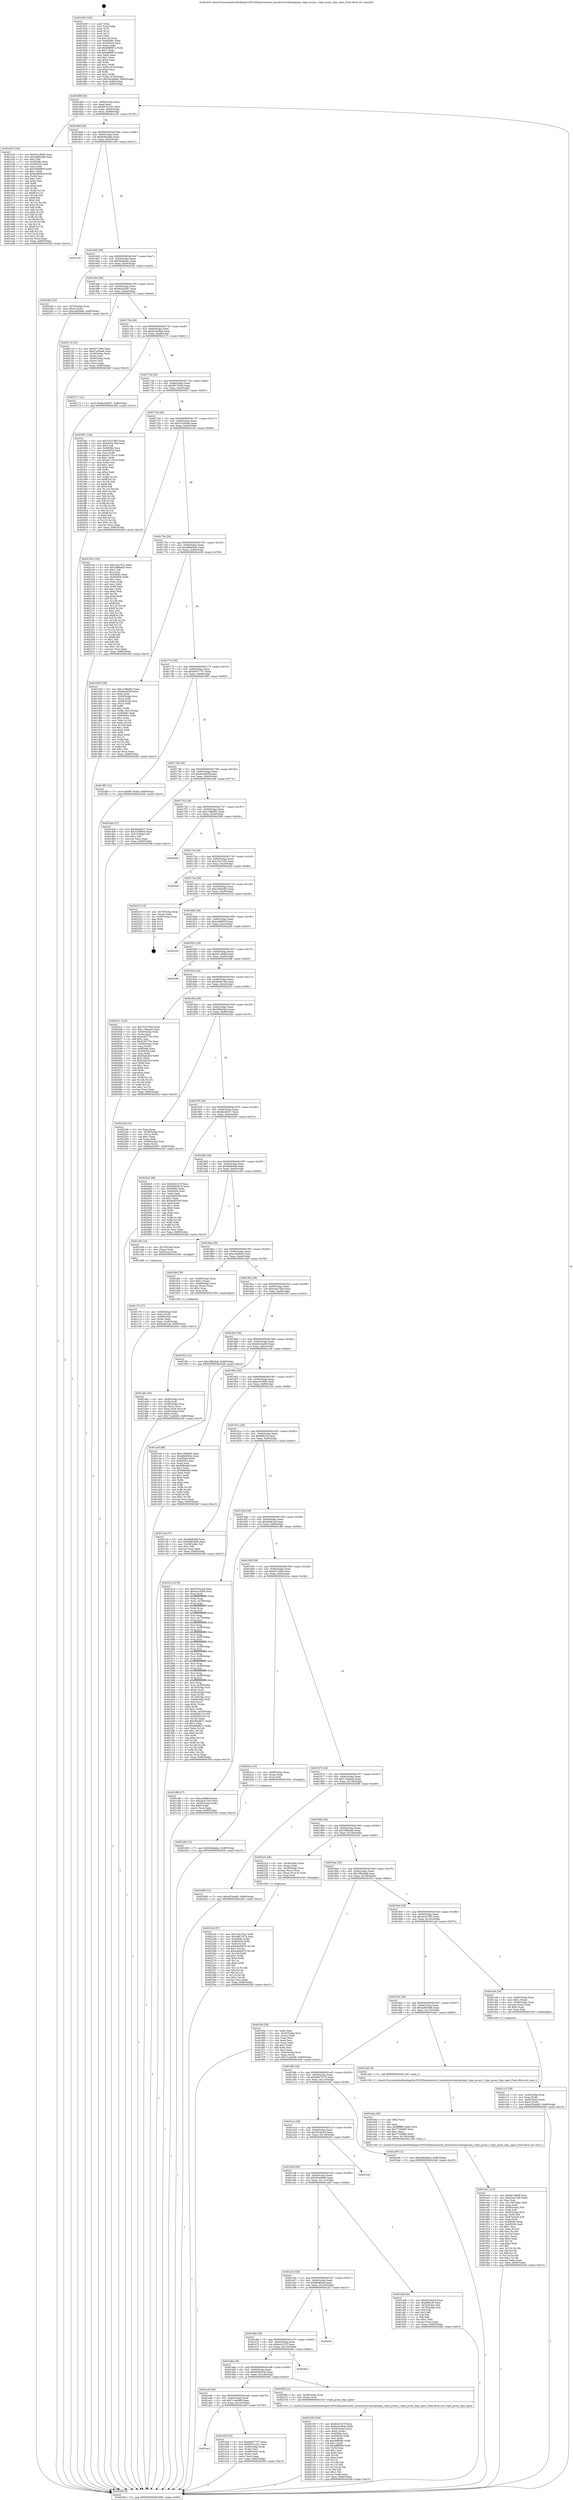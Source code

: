 digraph "0x401630" {
  label = "0x401630 (/mnt/c/Users/mathe/Desktop/tcc/POCII/binaries/extr_linuxdriverschartpmtpm_vtpm_proxy.c_vtpm_proxy_fops_open_Final-ollvm.out::main(0))"
  labelloc = "t"
  node[shape=record]

  Entry [label="",width=0.3,height=0.3,shape=circle,fillcolor=black,style=filled]
  "0x401699" [label="{
     0x401699 [29]\l
     | [instrs]\l
     &nbsp;&nbsp;0x401699 \<+3\>: mov -0x80(%rbp),%eax\l
     &nbsp;&nbsp;0x40169c \<+2\>: mov %eax,%ecx\l
     &nbsp;&nbsp;0x40169e \<+6\>: sub $0x8d7b1201,%ecx\l
     &nbsp;&nbsp;0x4016a4 \<+6\>: mov %eax,-0x94(%rbp)\l
     &nbsp;&nbsp;0x4016aa \<+6\>: mov %ecx,-0x98(%rbp)\l
     &nbsp;&nbsp;0x4016b0 \<+6\>: je 0000000000401e25 \<main+0x7f5\>\l
  }"]
  "0x401e25" [label="{
     0x401e25 [144]\l
     | [instrs]\l
     &nbsp;&nbsp;0x401e25 \<+5\>: mov $0xd41cfbd8,%eax\l
     &nbsp;&nbsp;0x401e2a \<+5\>: mov $0x3a863eb6,%ecx\l
     &nbsp;&nbsp;0x401e2f \<+2\>: mov $0x1,%dl\l
     &nbsp;&nbsp;0x401e31 \<+7\>: mov 0x40506c,%esi\l
     &nbsp;&nbsp;0x401e38 \<+7\>: mov 0x405054,%edi\l
     &nbsp;&nbsp;0x401e3f \<+3\>: mov %esi,%r8d\l
     &nbsp;&nbsp;0x401e42 \<+7\>: sub $0xf3469939,%r8d\l
     &nbsp;&nbsp;0x401e49 \<+4\>: sub $0x1,%r8d\l
     &nbsp;&nbsp;0x401e4d \<+7\>: add $0xf3469939,%r8d\l
     &nbsp;&nbsp;0x401e54 \<+4\>: imul %r8d,%esi\l
     &nbsp;&nbsp;0x401e58 \<+3\>: and $0x1,%esi\l
     &nbsp;&nbsp;0x401e5b \<+3\>: cmp $0x0,%esi\l
     &nbsp;&nbsp;0x401e5e \<+4\>: sete %r9b\l
     &nbsp;&nbsp;0x401e62 \<+3\>: cmp $0xa,%edi\l
     &nbsp;&nbsp;0x401e65 \<+4\>: setl %r10b\l
     &nbsp;&nbsp;0x401e69 \<+3\>: mov %r9b,%r11b\l
     &nbsp;&nbsp;0x401e6c \<+4\>: xor $0xff,%r11b\l
     &nbsp;&nbsp;0x401e70 \<+3\>: mov %r10b,%bl\l
     &nbsp;&nbsp;0x401e73 \<+3\>: xor $0xff,%bl\l
     &nbsp;&nbsp;0x401e76 \<+3\>: xor $0x0,%dl\l
     &nbsp;&nbsp;0x401e79 \<+3\>: mov %r11b,%r14b\l
     &nbsp;&nbsp;0x401e7c \<+4\>: and $0x0,%r14b\l
     &nbsp;&nbsp;0x401e80 \<+3\>: and %dl,%r9b\l
     &nbsp;&nbsp;0x401e83 \<+3\>: mov %bl,%r15b\l
     &nbsp;&nbsp;0x401e86 \<+4\>: and $0x0,%r15b\l
     &nbsp;&nbsp;0x401e8a \<+3\>: and %dl,%r10b\l
     &nbsp;&nbsp;0x401e8d \<+3\>: or %r9b,%r14b\l
     &nbsp;&nbsp;0x401e90 \<+3\>: or %r10b,%r15b\l
     &nbsp;&nbsp;0x401e93 \<+3\>: xor %r15b,%r14b\l
     &nbsp;&nbsp;0x401e96 \<+3\>: or %bl,%r11b\l
     &nbsp;&nbsp;0x401e99 \<+4\>: xor $0xff,%r11b\l
     &nbsp;&nbsp;0x401e9d \<+3\>: or $0x0,%dl\l
     &nbsp;&nbsp;0x401ea0 \<+3\>: and %dl,%r11b\l
     &nbsp;&nbsp;0x401ea3 \<+3\>: or %r11b,%r14b\l
     &nbsp;&nbsp;0x401ea6 \<+4\>: test $0x1,%r14b\l
     &nbsp;&nbsp;0x401eaa \<+3\>: cmovne %ecx,%eax\l
     &nbsp;&nbsp;0x401ead \<+3\>: mov %eax,-0x80(%rbp)\l
     &nbsp;&nbsp;0x401eb0 \<+5\>: jmp 000000000040244f \<main+0xe1f\>\l
  }"]
  "0x4016b6" [label="{
     0x4016b6 [28]\l
     | [instrs]\l
     &nbsp;&nbsp;0x4016b6 \<+5\>: jmp 00000000004016bb \<main+0x8b\>\l
     &nbsp;&nbsp;0x4016bb \<+6\>: mov -0x94(%rbp),%eax\l
     &nbsp;&nbsp;0x4016c1 \<+5\>: sub $0x8e9b3dbb,%eax\l
     &nbsp;&nbsp;0x4016c6 \<+6\>: mov %eax,-0x9c(%rbp)\l
     &nbsp;&nbsp;0x4016cc \<+6\>: je 0000000000401c45 \<main+0x615\>\l
  }"]
  Exit [label="",width=0.3,height=0.3,shape=circle,fillcolor=black,style=filled,peripheries=2]
  "0x401c45" [label="{
     0x401c45\l
  }", style=dashed]
  "0x4016d2" [label="{
     0x4016d2 [28]\l
     | [instrs]\l
     &nbsp;&nbsp;0x4016d2 \<+5\>: jmp 00000000004016d7 \<main+0xa7\>\l
     &nbsp;&nbsp;0x4016d7 \<+6\>: mov -0x94(%rbp),%eax\l
     &nbsp;&nbsp;0x4016dd \<+5\>: sub $0x94e8adac,%eax\l
     &nbsp;&nbsp;0x4016e2 \<+6\>: mov %eax,-0xa0(%rbp)\l
     &nbsp;&nbsp;0x4016e8 \<+6\>: je 0000000000402302 \<main+0xcd2\>\l
  }"]
  "0x4022d9" [label="{
     0x4022d9 [12]\l
     | [instrs]\l
     &nbsp;&nbsp;0x4022d9 \<+7\>: movl $0x94e8adac,-0x80(%rbp)\l
     &nbsp;&nbsp;0x4022e0 \<+5\>: jmp 000000000040244f \<main+0xe1f\>\l
  }"]
  "0x402302" [label="{
     0x402302 [22]\l
     | [instrs]\l
     &nbsp;&nbsp;0x402302 \<+4\>: mov -0x78(%rbp),%rax\l
     &nbsp;&nbsp;0x402306 \<+6\>: movl $0x0,(%rax)\l
     &nbsp;&nbsp;0x40230c \<+7\>: movl $0xc4dd3e85,-0x80(%rbp)\l
     &nbsp;&nbsp;0x402313 \<+5\>: jmp 000000000040244f \<main+0xe1f\>\l
  }"]
  "0x4016ee" [label="{
     0x4016ee [28]\l
     | [instrs]\l
     &nbsp;&nbsp;0x4016ee \<+5\>: jmp 00000000004016f3 \<main+0xc3\>\l
     &nbsp;&nbsp;0x4016f3 \<+6\>: mov -0x94(%rbp),%eax\l
     &nbsp;&nbsp;0x4016f9 \<+5\>: sub $0x9a2b2697,%eax\l
     &nbsp;&nbsp;0x4016fe \<+6\>: mov %eax,-0xa4(%rbp)\l
     &nbsp;&nbsp;0x401704 \<+6\>: je 000000000040217d \<main+0xb4d\>\l
  }"]
  "0x40223e" [label="{
     0x40223e [97]\l
     | [instrs]\l
     &nbsp;&nbsp;0x40223e \<+5\>: mov $0xc1dc7e22,%edx\l
     &nbsp;&nbsp;0x402243 \<+5\>: mov $0x4d973274,%esi\l
     &nbsp;&nbsp;0x402248 \<+8\>: mov 0x40506c,%r8d\l
     &nbsp;&nbsp;0x402250 \<+8\>: mov 0x405054,%r9d\l
     &nbsp;&nbsp;0x402258 \<+3\>: mov %r8d,%r10d\l
     &nbsp;&nbsp;0x40225b \<+7\>: add $0xb46d567b,%r10d\l
     &nbsp;&nbsp;0x402262 \<+4\>: sub $0x1,%r10d\l
     &nbsp;&nbsp;0x402266 \<+7\>: sub $0xb46d567b,%r10d\l
     &nbsp;&nbsp;0x40226d \<+4\>: imul %r10d,%r8d\l
     &nbsp;&nbsp;0x402271 \<+4\>: and $0x1,%r8d\l
     &nbsp;&nbsp;0x402275 \<+4\>: cmp $0x0,%r8d\l
     &nbsp;&nbsp;0x402279 \<+4\>: sete %r11b\l
     &nbsp;&nbsp;0x40227d \<+4\>: cmp $0xa,%r9d\l
     &nbsp;&nbsp;0x402281 \<+3\>: setl %bl\l
     &nbsp;&nbsp;0x402284 \<+3\>: mov %r11b,%r14b\l
     &nbsp;&nbsp;0x402287 \<+3\>: and %bl,%r14b\l
     &nbsp;&nbsp;0x40228a \<+3\>: xor %bl,%r11b\l
     &nbsp;&nbsp;0x40228d \<+3\>: or %r11b,%r14b\l
     &nbsp;&nbsp;0x402290 \<+4\>: test $0x1,%r14b\l
     &nbsp;&nbsp;0x402294 \<+3\>: cmovne %esi,%edx\l
     &nbsp;&nbsp;0x402297 \<+3\>: mov %edx,-0x80(%rbp)\l
     &nbsp;&nbsp;0x40229a \<+5\>: jmp 000000000040244f \<main+0xe1f\>\l
  }"]
  "0x40217d" [label="{
     0x40217d [33]\l
     | [instrs]\l
     &nbsp;&nbsp;0x40217d \<+5\>: mov $0x8371869,%eax\l
     &nbsp;&nbsp;0x402182 \<+5\>: mov $0xa7e55ea6,%ecx\l
     &nbsp;&nbsp;0x402187 \<+4\>: mov -0x38(%rbp),%rdx\l
     &nbsp;&nbsp;0x40218b \<+2\>: mov (%rdx),%esi\l
     &nbsp;&nbsp;0x40218d \<+4\>: mov -0x60(%rbp),%rdx\l
     &nbsp;&nbsp;0x402191 \<+2\>: cmp (%rdx),%esi\l
     &nbsp;&nbsp;0x402193 \<+3\>: cmovl %ecx,%eax\l
     &nbsp;&nbsp;0x402196 \<+3\>: mov %eax,-0x80(%rbp)\l
     &nbsp;&nbsp;0x402199 \<+5\>: jmp 000000000040244f \<main+0xe1f\>\l
  }"]
  "0x40170a" [label="{
     0x40170a [28]\l
     | [instrs]\l
     &nbsp;&nbsp;0x40170a \<+5\>: jmp 000000000040170f \<main+0xdf\>\l
     &nbsp;&nbsp;0x40170f \<+6\>: mov -0x94(%rbp),%eax\l
     &nbsp;&nbsp;0x401715 \<+5\>: sub $0x9c3e29ab,%eax\l
     &nbsp;&nbsp;0x40171a \<+6\>: mov %eax,-0xa8(%rbp)\l
     &nbsp;&nbsp;0x401720 \<+6\>: je 0000000000402171 \<main+0xb41\>\l
  }"]
  "0x402109" [label="{
     0x402109 [104]\l
     | [instrs]\l
     &nbsp;&nbsp;0x402109 \<+5\>: mov $0x6cd15c7f,%ecx\l
     &nbsp;&nbsp;0x40210e \<+5\>: mov $0x9c3e29ab,%edx\l
     &nbsp;&nbsp;0x402113 \<+4\>: mov -0x38(%rbp),%rax\l
     &nbsp;&nbsp;0x402117 \<+6\>: movl $0x0,(%rax)\l
     &nbsp;&nbsp;0x40211d \<+7\>: mov 0x40506c,%esi\l
     &nbsp;&nbsp;0x402124 \<+8\>: mov 0x405054,%r8d\l
     &nbsp;&nbsp;0x40212c \<+3\>: mov %esi,%r9d\l
     &nbsp;&nbsp;0x40212f \<+7\>: add $0xe8ff5f46,%r9d\l
     &nbsp;&nbsp;0x402136 \<+4\>: sub $0x1,%r9d\l
     &nbsp;&nbsp;0x40213a \<+7\>: sub $0xe8ff5f46,%r9d\l
     &nbsp;&nbsp;0x402141 \<+4\>: imul %r9d,%esi\l
     &nbsp;&nbsp;0x402145 \<+3\>: and $0x1,%esi\l
     &nbsp;&nbsp;0x402148 \<+3\>: cmp $0x0,%esi\l
     &nbsp;&nbsp;0x40214b \<+4\>: sete %r10b\l
     &nbsp;&nbsp;0x40214f \<+4\>: cmp $0xa,%r8d\l
     &nbsp;&nbsp;0x402153 \<+4\>: setl %r11b\l
     &nbsp;&nbsp;0x402157 \<+3\>: mov %r10b,%bl\l
     &nbsp;&nbsp;0x40215a \<+3\>: and %r11b,%bl\l
     &nbsp;&nbsp;0x40215d \<+3\>: xor %r11b,%r10b\l
     &nbsp;&nbsp;0x402160 \<+3\>: or %r10b,%bl\l
     &nbsp;&nbsp;0x402163 \<+3\>: test $0x1,%bl\l
     &nbsp;&nbsp;0x402166 \<+3\>: cmovne %edx,%ecx\l
     &nbsp;&nbsp;0x402169 \<+3\>: mov %ecx,-0x80(%rbp)\l
     &nbsp;&nbsp;0x40216c \<+5\>: jmp 000000000040244f \<main+0xe1f\>\l
  }"]
  "0x402171" [label="{
     0x402171 [12]\l
     | [instrs]\l
     &nbsp;&nbsp;0x402171 \<+7\>: movl $0x9a2b2697,-0x80(%rbp)\l
     &nbsp;&nbsp;0x402178 \<+5\>: jmp 000000000040244f \<main+0xe1f\>\l
  }"]
  "0x401726" [label="{
     0x401726 [28]\l
     | [instrs]\l
     &nbsp;&nbsp;0x401726 \<+5\>: jmp 000000000040172b \<main+0xfb\>\l
     &nbsp;&nbsp;0x40172b \<+6\>: mov -0x94(%rbp),%eax\l
     &nbsp;&nbsp;0x401731 \<+5\>: sub $0x9f170cbb,%eax\l
     &nbsp;&nbsp;0x401736 \<+6\>: mov %eax,-0xac(%rbp)\l
     &nbsp;&nbsp;0x40173c \<+6\>: je 0000000000401f91 \<main+0x961\>\l
  }"]
  "0x401ee2" [label="{
     0x401ee2 [112]\l
     | [instrs]\l
     &nbsp;&nbsp;0x401ee2 \<+5\>: mov $0xd41cfbd8,%ecx\l
     &nbsp;&nbsp;0x401ee7 \<+5\>: mov $0xe5ae72b8,%edx\l
     &nbsp;&nbsp;0x401eec \<+2\>: xor %esi,%esi\l
     &nbsp;&nbsp;0x401eee \<+6\>: mov -0x134(%rbp),%edi\l
     &nbsp;&nbsp;0x401ef4 \<+3\>: imul %eax,%edi\l
     &nbsp;&nbsp;0x401ef7 \<+4\>: mov -0x58(%rbp),%r8\l
     &nbsp;&nbsp;0x401efb \<+3\>: mov (%r8),%r8\l
     &nbsp;&nbsp;0x401efe \<+4\>: mov -0x50(%rbp),%r9\l
     &nbsp;&nbsp;0x401f02 \<+3\>: movslq (%r9),%r9\l
     &nbsp;&nbsp;0x401f05 \<+4\>: mov (%r8,%r9,8),%r8\l
     &nbsp;&nbsp;0x401f09 \<+3\>: mov %edi,(%r8)\l
     &nbsp;&nbsp;0x401f0c \<+7\>: mov 0x40506c,%eax\l
     &nbsp;&nbsp;0x401f13 \<+7\>: mov 0x405054,%edi\l
     &nbsp;&nbsp;0x401f1a \<+3\>: sub $0x1,%esi\l
     &nbsp;&nbsp;0x401f1d \<+3\>: mov %eax,%r10d\l
     &nbsp;&nbsp;0x401f20 \<+3\>: add %esi,%r10d\l
     &nbsp;&nbsp;0x401f23 \<+4\>: imul %r10d,%eax\l
     &nbsp;&nbsp;0x401f27 \<+3\>: and $0x1,%eax\l
     &nbsp;&nbsp;0x401f2a \<+3\>: cmp $0x0,%eax\l
     &nbsp;&nbsp;0x401f2d \<+4\>: sete %r11b\l
     &nbsp;&nbsp;0x401f31 \<+3\>: cmp $0xa,%edi\l
     &nbsp;&nbsp;0x401f34 \<+3\>: setl %bl\l
     &nbsp;&nbsp;0x401f37 \<+3\>: mov %r11b,%r14b\l
     &nbsp;&nbsp;0x401f3a \<+3\>: and %bl,%r14b\l
     &nbsp;&nbsp;0x401f3d \<+3\>: xor %bl,%r11b\l
     &nbsp;&nbsp;0x401f40 \<+3\>: or %r11b,%r14b\l
     &nbsp;&nbsp;0x401f43 \<+4\>: test $0x1,%r14b\l
     &nbsp;&nbsp;0x401f47 \<+3\>: cmovne %edx,%ecx\l
     &nbsp;&nbsp;0x401f4a \<+3\>: mov %ecx,-0x80(%rbp)\l
     &nbsp;&nbsp;0x401f4d \<+5\>: jmp 000000000040244f \<main+0xe1f\>\l
  }"]
  "0x401f91" [label="{
     0x401f91 [144]\l
     | [instrs]\l
     &nbsp;&nbsp;0x401f91 \<+5\>: mov $0x751e79b3,%eax\l
     &nbsp;&nbsp;0x401f96 \<+5\>: mov $0xd834c7bd,%ecx\l
     &nbsp;&nbsp;0x401f9b \<+2\>: mov $0x1,%dl\l
     &nbsp;&nbsp;0x401f9d \<+7\>: mov 0x40506c,%esi\l
     &nbsp;&nbsp;0x401fa4 \<+7\>: mov 0x405054,%edi\l
     &nbsp;&nbsp;0x401fab \<+3\>: mov %esi,%r8d\l
     &nbsp;&nbsp;0x401fae \<+7\>: add $0x44713e19,%r8d\l
     &nbsp;&nbsp;0x401fb5 \<+4\>: sub $0x1,%r8d\l
     &nbsp;&nbsp;0x401fb9 \<+7\>: sub $0x44713e19,%r8d\l
     &nbsp;&nbsp;0x401fc0 \<+4\>: imul %r8d,%esi\l
     &nbsp;&nbsp;0x401fc4 \<+3\>: and $0x1,%esi\l
     &nbsp;&nbsp;0x401fc7 \<+3\>: cmp $0x0,%esi\l
     &nbsp;&nbsp;0x401fca \<+4\>: sete %r9b\l
     &nbsp;&nbsp;0x401fce \<+3\>: cmp $0xa,%edi\l
     &nbsp;&nbsp;0x401fd1 \<+4\>: setl %r10b\l
     &nbsp;&nbsp;0x401fd5 \<+3\>: mov %r9b,%r11b\l
     &nbsp;&nbsp;0x401fd8 \<+4\>: xor $0xff,%r11b\l
     &nbsp;&nbsp;0x401fdc \<+3\>: mov %r10b,%bl\l
     &nbsp;&nbsp;0x401fdf \<+3\>: xor $0xff,%bl\l
     &nbsp;&nbsp;0x401fe2 \<+3\>: xor $0x0,%dl\l
     &nbsp;&nbsp;0x401fe5 \<+3\>: mov %r11b,%r14b\l
     &nbsp;&nbsp;0x401fe8 \<+4\>: and $0x0,%r14b\l
     &nbsp;&nbsp;0x401fec \<+3\>: and %dl,%r9b\l
     &nbsp;&nbsp;0x401fef \<+3\>: mov %bl,%r15b\l
     &nbsp;&nbsp;0x401ff2 \<+4\>: and $0x0,%r15b\l
     &nbsp;&nbsp;0x401ff6 \<+3\>: and %dl,%r10b\l
     &nbsp;&nbsp;0x401ff9 \<+3\>: or %r9b,%r14b\l
     &nbsp;&nbsp;0x401ffc \<+3\>: or %r10b,%r15b\l
     &nbsp;&nbsp;0x401fff \<+3\>: xor %r15b,%r14b\l
     &nbsp;&nbsp;0x402002 \<+3\>: or %bl,%r11b\l
     &nbsp;&nbsp;0x402005 \<+4\>: xor $0xff,%r11b\l
     &nbsp;&nbsp;0x402009 \<+3\>: or $0x0,%dl\l
     &nbsp;&nbsp;0x40200c \<+3\>: and %dl,%r11b\l
     &nbsp;&nbsp;0x40200f \<+3\>: or %r11b,%r14b\l
     &nbsp;&nbsp;0x402012 \<+4\>: test $0x1,%r14b\l
     &nbsp;&nbsp;0x402016 \<+3\>: cmovne %ecx,%eax\l
     &nbsp;&nbsp;0x402019 \<+3\>: mov %eax,-0x80(%rbp)\l
     &nbsp;&nbsp;0x40201c \<+5\>: jmp 000000000040244f \<main+0xe1f\>\l
  }"]
  "0x401742" [label="{
     0x401742 [28]\l
     | [instrs]\l
     &nbsp;&nbsp;0x401742 \<+5\>: jmp 0000000000401747 \<main+0x117\>\l
     &nbsp;&nbsp;0x401747 \<+6\>: mov -0x94(%rbp),%eax\l
     &nbsp;&nbsp;0x40174d \<+5\>: sub $0xa7e55ea6,%eax\l
     &nbsp;&nbsp;0x401752 \<+6\>: mov %eax,-0xb0(%rbp)\l
     &nbsp;&nbsp;0x401758 \<+6\>: je 000000000040219e \<main+0xb6e\>\l
  }"]
  "0x401eba" [label="{
     0x401eba [40]\l
     | [instrs]\l
     &nbsp;&nbsp;0x401eba \<+5\>: mov $0x2,%ecx\l
     &nbsp;&nbsp;0x401ebf \<+1\>: cltd\l
     &nbsp;&nbsp;0x401ec0 \<+2\>: idiv %ecx\l
     &nbsp;&nbsp;0x401ec2 \<+6\>: imul $0xfffffffe,%edx,%ecx\l
     &nbsp;&nbsp;0x401ec8 \<+6\>: sub $0x7724bf83,%ecx\l
     &nbsp;&nbsp;0x401ece \<+3\>: add $0x1,%ecx\l
     &nbsp;&nbsp;0x401ed1 \<+6\>: add $0x7724bf83,%ecx\l
     &nbsp;&nbsp;0x401ed7 \<+6\>: mov %ecx,-0x134(%rbp)\l
     &nbsp;&nbsp;0x401edd \<+5\>: call 0000000000401160 \<next_i\>\l
     | [calls]\l
     &nbsp;&nbsp;0x401160 \{1\} (/mnt/c/Users/mathe/Desktop/tcc/POCII/binaries/extr_linuxdriverschartpmtpm_vtpm_proxy.c_vtpm_proxy_fops_open_Final-ollvm.out::next_i)\l
  }"]
  "0x40219e" [label="{
     0x40219e [134]\l
     | [instrs]\l
     &nbsp;&nbsp;0x40219e \<+5\>: mov $0xc1dc7e22,%eax\l
     &nbsp;&nbsp;0x4021a3 \<+5\>: mov $0x18f9ead2,%ecx\l
     &nbsp;&nbsp;0x4021a8 \<+2\>: mov $0x1,%dl\l
     &nbsp;&nbsp;0x4021aa \<+2\>: xor %esi,%esi\l
     &nbsp;&nbsp;0x4021ac \<+7\>: mov 0x40506c,%edi\l
     &nbsp;&nbsp;0x4021b3 \<+8\>: mov 0x405054,%r8d\l
     &nbsp;&nbsp;0x4021bb \<+3\>: sub $0x1,%esi\l
     &nbsp;&nbsp;0x4021be \<+3\>: mov %edi,%r9d\l
     &nbsp;&nbsp;0x4021c1 \<+3\>: add %esi,%r9d\l
     &nbsp;&nbsp;0x4021c4 \<+4\>: imul %r9d,%edi\l
     &nbsp;&nbsp;0x4021c8 \<+3\>: and $0x1,%edi\l
     &nbsp;&nbsp;0x4021cb \<+3\>: cmp $0x0,%edi\l
     &nbsp;&nbsp;0x4021ce \<+4\>: sete %r10b\l
     &nbsp;&nbsp;0x4021d2 \<+4\>: cmp $0xa,%r8d\l
     &nbsp;&nbsp;0x4021d6 \<+4\>: setl %r11b\l
     &nbsp;&nbsp;0x4021da \<+3\>: mov %r10b,%bl\l
     &nbsp;&nbsp;0x4021dd \<+3\>: xor $0xff,%bl\l
     &nbsp;&nbsp;0x4021e0 \<+3\>: mov %r11b,%r14b\l
     &nbsp;&nbsp;0x4021e3 \<+4\>: xor $0xff,%r14b\l
     &nbsp;&nbsp;0x4021e7 \<+3\>: xor $0x1,%dl\l
     &nbsp;&nbsp;0x4021ea \<+3\>: mov %bl,%r15b\l
     &nbsp;&nbsp;0x4021ed \<+4\>: and $0xff,%r15b\l
     &nbsp;&nbsp;0x4021f1 \<+3\>: and %dl,%r10b\l
     &nbsp;&nbsp;0x4021f4 \<+3\>: mov %r14b,%r12b\l
     &nbsp;&nbsp;0x4021f7 \<+4\>: and $0xff,%r12b\l
     &nbsp;&nbsp;0x4021fb \<+3\>: and %dl,%r11b\l
     &nbsp;&nbsp;0x4021fe \<+3\>: or %r10b,%r15b\l
     &nbsp;&nbsp;0x402201 \<+3\>: or %r11b,%r12b\l
     &nbsp;&nbsp;0x402204 \<+3\>: xor %r12b,%r15b\l
     &nbsp;&nbsp;0x402207 \<+3\>: or %r14b,%bl\l
     &nbsp;&nbsp;0x40220a \<+3\>: xor $0xff,%bl\l
     &nbsp;&nbsp;0x40220d \<+3\>: or $0x1,%dl\l
     &nbsp;&nbsp;0x402210 \<+2\>: and %dl,%bl\l
     &nbsp;&nbsp;0x402212 \<+3\>: or %bl,%r15b\l
     &nbsp;&nbsp;0x402215 \<+4\>: test $0x1,%r15b\l
     &nbsp;&nbsp;0x402219 \<+3\>: cmovne %ecx,%eax\l
     &nbsp;&nbsp;0x40221c \<+3\>: mov %eax,-0x80(%rbp)\l
     &nbsp;&nbsp;0x40221f \<+5\>: jmp 000000000040244f \<main+0xe1f\>\l
  }"]
  "0x40175e" [label="{
     0x40175e [28]\l
     | [instrs]\l
     &nbsp;&nbsp;0x40175e \<+5\>: jmp 0000000000401763 \<main+0x133\>\l
     &nbsp;&nbsp;0x401763 \<+6\>: mov -0x94(%rbp),%eax\l
     &nbsp;&nbsp;0x401769 \<+5\>: sub $0xa86d3b2e,%eax\l
     &nbsp;&nbsp;0x40176e \<+6\>: mov %eax,-0xb4(%rbp)\l
     &nbsp;&nbsp;0x401774 \<+6\>: je 0000000000401d38 \<main+0x708\>\l
  }"]
  "0x401ac2" [label="{
     0x401ac2\l
  }", style=dashed]
  "0x401d38" [label="{
     0x401d38 [108]\l
     | [instrs]\l
     &nbsp;&nbsp;0x401d38 \<+5\>: mov $0xc108ed02,%eax\l
     &nbsp;&nbsp;0x401d3d \<+5\>: mov $0xbe44f28f,%ecx\l
     &nbsp;&nbsp;0x401d42 \<+2\>: xor %edx,%edx\l
     &nbsp;&nbsp;0x401d44 \<+4\>: mov -0x50(%rbp),%rsi\l
     &nbsp;&nbsp;0x401d48 \<+2\>: mov (%rsi),%edi\l
     &nbsp;&nbsp;0x401d4a \<+4\>: mov -0x60(%rbp),%rsi\l
     &nbsp;&nbsp;0x401d4e \<+2\>: cmp (%rsi),%edi\l
     &nbsp;&nbsp;0x401d50 \<+4\>: setl %r8b\l
     &nbsp;&nbsp;0x401d54 \<+4\>: and $0x1,%r8b\l
     &nbsp;&nbsp;0x401d58 \<+4\>: mov %r8b,-0x21(%rbp)\l
     &nbsp;&nbsp;0x401d5c \<+7\>: mov 0x40506c,%edi\l
     &nbsp;&nbsp;0x401d63 \<+8\>: mov 0x405054,%r9d\l
     &nbsp;&nbsp;0x401d6b \<+3\>: sub $0x1,%edx\l
     &nbsp;&nbsp;0x401d6e \<+3\>: mov %edi,%r10d\l
     &nbsp;&nbsp;0x401d71 \<+3\>: add %edx,%r10d\l
     &nbsp;&nbsp;0x401d74 \<+4\>: imul %r10d,%edi\l
     &nbsp;&nbsp;0x401d78 \<+3\>: and $0x1,%edi\l
     &nbsp;&nbsp;0x401d7b \<+3\>: cmp $0x0,%edi\l
     &nbsp;&nbsp;0x401d7e \<+4\>: sete %r8b\l
     &nbsp;&nbsp;0x401d82 \<+4\>: cmp $0xa,%r9d\l
     &nbsp;&nbsp;0x401d86 \<+4\>: setl %r11b\l
     &nbsp;&nbsp;0x401d8a \<+3\>: mov %r8b,%bl\l
     &nbsp;&nbsp;0x401d8d \<+3\>: and %r11b,%bl\l
     &nbsp;&nbsp;0x401d90 \<+3\>: xor %r11b,%r8b\l
     &nbsp;&nbsp;0x401d93 \<+3\>: or %r8b,%bl\l
     &nbsp;&nbsp;0x401d96 \<+3\>: test $0x1,%bl\l
     &nbsp;&nbsp;0x401d99 \<+3\>: cmovne %ecx,%eax\l
     &nbsp;&nbsp;0x401d9c \<+3\>: mov %eax,-0x80(%rbp)\l
     &nbsp;&nbsp;0x401d9f \<+5\>: jmp 000000000040244f \<main+0xe1f\>\l
  }"]
  "0x40177a" [label="{
     0x40177a [28]\l
     | [instrs]\l
     &nbsp;&nbsp;0x40177a \<+5\>: jmp 000000000040177f \<main+0x14f\>\l
     &nbsp;&nbsp;0x40177f \<+6\>: mov -0x94(%rbp),%eax\l
     &nbsp;&nbsp;0x401785 \<+5\>: sub $0xbb977757,%eax\l
     &nbsp;&nbsp;0x40178a \<+6\>: mov %eax,-0xb8(%rbp)\l
     &nbsp;&nbsp;0x401790 \<+6\>: je 0000000000401f85 \<main+0x955\>\l
  }"]
  "0x401e04" [label="{
     0x401e04 [33]\l
     | [instrs]\l
     &nbsp;&nbsp;0x401e04 \<+5\>: mov $0xbb977757,%eax\l
     &nbsp;&nbsp;0x401e09 \<+5\>: mov $0x8d7b1201,%ecx\l
     &nbsp;&nbsp;0x401e0e \<+4\>: mov -0x40(%rbp),%rdx\l
     &nbsp;&nbsp;0x401e12 \<+2\>: mov (%rdx),%esi\l
     &nbsp;&nbsp;0x401e14 \<+4\>: mov -0x48(%rbp),%rdx\l
     &nbsp;&nbsp;0x401e18 \<+2\>: cmp (%rdx),%esi\l
     &nbsp;&nbsp;0x401e1a \<+3\>: cmovl %ecx,%eax\l
     &nbsp;&nbsp;0x401e1d \<+3\>: mov %eax,-0x80(%rbp)\l
     &nbsp;&nbsp;0x401e20 \<+5\>: jmp 000000000040244f \<main+0xe1f\>\l
  }"]
  "0x401f85" [label="{
     0x401f85 [12]\l
     | [instrs]\l
     &nbsp;&nbsp;0x401f85 \<+7\>: movl $0x9f170cbb,-0x80(%rbp)\l
     &nbsp;&nbsp;0x401f8c \<+5\>: jmp 000000000040244f \<main+0xe1f\>\l
  }"]
  "0x401796" [label="{
     0x401796 [28]\l
     | [instrs]\l
     &nbsp;&nbsp;0x401796 \<+5\>: jmp 000000000040179b \<main+0x16b\>\l
     &nbsp;&nbsp;0x40179b \<+6\>: mov -0x94(%rbp),%eax\l
     &nbsp;&nbsp;0x4017a1 \<+5\>: sub $0xbe44f28f,%eax\l
     &nbsp;&nbsp;0x4017a6 \<+6\>: mov %eax,-0xbc(%rbp)\l
     &nbsp;&nbsp;0x4017ac \<+6\>: je 0000000000401da4 \<main+0x774\>\l
  }"]
  "0x401aa6" [label="{
     0x401aa6 [28]\l
     | [instrs]\l
     &nbsp;&nbsp;0x401aa6 \<+5\>: jmp 0000000000401aab \<main+0x47b\>\l
     &nbsp;&nbsp;0x401aab \<+6\>: mov -0x94(%rbp),%eax\l
     &nbsp;&nbsp;0x401ab1 \<+5\>: sub $0x71ce64d9,%eax\l
     &nbsp;&nbsp;0x401ab6 \<+6\>: mov %eax,-0x12c(%rbp)\l
     &nbsp;&nbsp;0x401abc \<+6\>: je 0000000000401e04 \<main+0x7d4\>\l
  }"]
  "0x401da4" [label="{
     0x401da4 [27]\l
     | [instrs]\l
     &nbsp;&nbsp;0x401da4 \<+5\>: mov $0xdbe4f227,%eax\l
     &nbsp;&nbsp;0x401da9 \<+5\>: mov $0xe184f0c0,%ecx\l
     &nbsp;&nbsp;0x401dae \<+3\>: mov -0x21(%rbp),%dl\l
     &nbsp;&nbsp;0x401db1 \<+3\>: test $0x1,%dl\l
     &nbsp;&nbsp;0x401db4 \<+3\>: cmovne %ecx,%eax\l
     &nbsp;&nbsp;0x401db7 \<+3\>: mov %eax,-0x80(%rbp)\l
     &nbsp;&nbsp;0x401dba \<+5\>: jmp 000000000040244f \<main+0xe1f\>\l
  }"]
  "0x4017b2" [label="{
     0x4017b2 [28]\l
     | [instrs]\l
     &nbsp;&nbsp;0x4017b2 \<+5\>: jmp 00000000004017b7 \<main+0x187\>\l
     &nbsp;&nbsp;0x4017b7 \<+6\>: mov -0x94(%rbp),%eax\l
     &nbsp;&nbsp;0x4017bd \<+5\>: sub $0xc108ed02,%eax\l
     &nbsp;&nbsp;0x4017c2 \<+6\>: mov %eax,-0xc0(%rbp)\l
     &nbsp;&nbsp;0x4017c8 \<+6\>: je 000000000040236d \<main+0xd3d\>\l
  }"]
  "0x4020fd" [label="{
     0x4020fd [12]\l
     | [instrs]\l
     &nbsp;&nbsp;0x4020fd \<+4\>: mov -0x58(%rbp),%rax\l
     &nbsp;&nbsp;0x402101 \<+3\>: mov (%rax),%rdi\l
     &nbsp;&nbsp;0x402104 \<+5\>: call 00000000004015c0 \<vtpm_proxy_fops_open\>\l
     | [calls]\l
     &nbsp;&nbsp;0x4015c0 \{1\} (/mnt/c/Users/mathe/Desktop/tcc/POCII/binaries/extr_linuxdriverschartpmtpm_vtpm_proxy.c_vtpm_proxy_fops_open_Final-ollvm.out::vtpm_proxy_fops_open)\l
  }"]
  "0x40236d" [label="{
     0x40236d\l
  }", style=dashed]
  "0x4017ce" [label="{
     0x4017ce [28]\l
     | [instrs]\l
     &nbsp;&nbsp;0x4017ce \<+5\>: jmp 00000000004017d3 \<main+0x1a3\>\l
     &nbsp;&nbsp;0x4017d3 \<+6\>: mov -0x94(%rbp),%eax\l
     &nbsp;&nbsp;0x4017d9 \<+5\>: sub $0xc1dc7e22,%eax\l
     &nbsp;&nbsp;0x4017de \<+6\>: mov %eax,-0xc4(%rbp)\l
     &nbsp;&nbsp;0x4017e4 \<+6\>: je 000000000040242e \<main+0xdfe\>\l
  }"]
  "0x401a8a" [label="{
     0x401a8a [28]\l
     | [instrs]\l
     &nbsp;&nbsp;0x401a8a \<+5\>: jmp 0000000000401a8f \<main+0x45f\>\l
     &nbsp;&nbsp;0x401a8f \<+6\>: mov -0x94(%rbp),%eax\l
     &nbsp;&nbsp;0x401a95 \<+5\>: sub $0x6d582b7b,%eax\l
     &nbsp;&nbsp;0x401a9a \<+6\>: mov %eax,-0x128(%rbp)\l
     &nbsp;&nbsp;0x401aa0 \<+6\>: je 00000000004020fd \<main+0xacd\>\l
  }"]
  "0x40242e" [label="{
     0x40242e\l
  }", style=dashed]
  "0x4017ea" [label="{
     0x4017ea [28]\l
     | [instrs]\l
     &nbsp;&nbsp;0x4017ea \<+5\>: jmp 00000000004017ef \<main+0x1bf\>\l
     &nbsp;&nbsp;0x4017ef \<+6\>: mov -0x94(%rbp),%eax\l
     &nbsp;&nbsp;0x4017f5 \<+5\>: sub $0xc4dd3e85,%eax\l
     &nbsp;&nbsp;0x4017fa \<+6\>: mov %eax,-0xc8(%rbp)\l
     &nbsp;&nbsp;0x401800 \<+6\>: je 0000000000402318 \<main+0xce8\>\l
  }"]
  "0x40240c" [label="{
     0x40240c\l
  }", style=dashed]
  "0x402318" [label="{
     0x402318 [19]\l
     | [instrs]\l
     &nbsp;&nbsp;0x402318 \<+4\>: mov -0x78(%rbp),%rax\l
     &nbsp;&nbsp;0x40231c \<+2\>: mov (%rax),%eax\l
     &nbsp;&nbsp;0x40231e \<+4\>: lea -0x20(%rbp),%rsp\l
     &nbsp;&nbsp;0x402322 \<+1\>: pop %rbx\l
     &nbsp;&nbsp;0x402323 \<+2\>: pop %r12\l
     &nbsp;&nbsp;0x402325 \<+2\>: pop %r14\l
     &nbsp;&nbsp;0x402327 \<+2\>: pop %r15\l
     &nbsp;&nbsp;0x402329 \<+1\>: pop %rbp\l
     &nbsp;&nbsp;0x40232a \<+1\>: ret\l
  }"]
  "0x401806" [label="{
     0x401806 [28]\l
     | [instrs]\l
     &nbsp;&nbsp;0x401806 \<+5\>: jmp 000000000040180b \<main+0x1db\>\l
     &nbsp;&nbsp;0x40180b \<+6\>: mov -0x94(%rbp),%eax\l
     &nbsp;&nbsp;0x401811 \<+5\>: sub $0xca498fc6,%eax\l
     &nbsp;&nbsp;0x401816 \<+6\>: mov %eax,-0xcc(%rbp)\l
     &nbsp;&nbsp;0x40181c \<+6\>: je 00000000004022e5 \<main+0xcb5\>\l
  }"]
  "0x401a6e" [label="{
     0x401a6e [28]\l
     | [instrs]\l
     &nbsp;&nbsp;0x401a6e \<+5\>: jmp 0000000000401a73 \<main+0x443\>\l
     &nbsp;&nbsp;0x401a73 \<+6\>: mov -0x94(%rbp),%eax\l
     &nbsp;&nbsp;0x401a79 \<+5\>: sub $0x6cd15c7f,%eax\l
     &nbsp;&nbsp;0x401a7e \<+6\>: mov %eax,-0x124(%rbp)\l
     &nbsp;&nbsp;0x401a84 \<+6\>: je 000000000040240c \<main+0xddc\>\l
  }"]
  "0x4022e5" [label="{
     0x4022e5\l
  }", style=dashed]
  "0x401822" [label="{
     0x401822 [28]\l
     | [instrs]\l
     &nbsp;&nbsp;0x401822 \<+5\>: jmp 0000000000401827 \<main+0x1f7\>\l
     &nbsp;&nbsp;0x401827 \<+6\>: mov -0x94(%rbp),%eax\l
     &nbsp;&nbsp;0x40182d \<+5\>: sub $0xd41cfbd8,%eax\l
     &nbsp;&nbsp;0x401832 \<+6\>: mov %eax,-0xd0(%rbp)\l
     &nbsp;&nbsp;0x401838 \<+6\>: je 000000000040238f \<main+0xd5f\>\l
  }"]
  "0x4022f1" [label="{
     0x4022f1\l
  }", style=dashed]
  "0x40238f" [label="{
     0x40238f\l
  }", style=dashed]
  "0x40183e" [label="{
     0x40183e [28]\l
     | [instrs]\l
     &nbsp;&nbsp;0x40183e \<+5\>: jmp 0000000000401843 \<main+0x213\>\l
     &nbsp;&nbsp;0x401843 \<+6\>: mov -0x94(%rbp),%eax\l
     &nbsp;&nbsp;0x401849 \<+5\>: sub $0xd834c7bd,%eax\l
     &nbsp;&nbsp;0x40184e \<+6\>: mov %eax,-0xd4(%rbp)\l
     &nbsp;&nbsp;0x401854 \<+6\>: je 0000000000402021 \<main+0x9f1\>\l
  }"]
  "0x401ddc" [label="{
     0x401ddc [40]\l
     | [instrs]\l
     &nbsp;&nbsp;0x401ddc \<+4\>: mov -0x58(%rbp),%rdi\l
     &nbsp;&nbsp;0x401de0 \<+3\>: mov (%rdi),%rdi\l
     &nbsp;&nbsp;0x401de3 \<+4\>: mov -0x50(%rbp),%rcx\l
     &nbsp;&nbsp;0x401de7 \<+3\>: movslq (%rcx),%rcx\l
     &nbsp;&nbsp;0x401dea \<+4\>: mov %rax,(%rdi,%rcx,8)\l
     &nbsp;&nbsp;0x401dee \<+4\>: mov -0x40(%rbp),%rax\l
     &nbsp;&nbsp;0x401df2 \<+6\>: movl $0x0,(%rax)\l
     &nbsp;&nbsp;0x401df8 \<+7\>: movl $0x71ce64d9,-0x80(%rbp)\l
     &nbsp;&nbsp;0x401dff \<+5\>: jmp 000000000040244f \<main+0xe1f\>\l
  }"]
  "0x402021" [label="{
     0x402021 [120]\l
     | [instrs]\l
     &nbsp;&nbsp;0x402021 \<+5\>: mov $0x751e79b3,%eax\l
     &nbsp;&nbsp;0x402026 \<+5\>: mov $0x17d4aea5,%ecx\l
     &nbsp;&nbsp;0x40202b \<+4\>: mov -0x50(%rbp),%rdx\l
     &nbsp;&nbsp;0x40202f \<+2\>: mov (%rdx),%esi\l
     &nbsp;&nbsp;0x402031 \<+6\>: add $0x4165770c,%esi\l
     &nbsp;&nbsp;0x402037 \<+3\>: add $0x1,%esi\l
     &nbsp;&nbsp;0x40203a \<+6\>: sub $0x4165770c,%esi\l
     &nbsp;&nbsp;0x402040 \<+4\>: mov -0x50(%rbp),%rdx\l
     &nbsp;&nbsp;0x402044 \<+2\>: mov %esi,(%rdx)\l
     &nbsp;&nbsp;0x402046 \<+7\>: mov 0x40506c,%esi\l
     &nbsp;&nbsp;0x40204d \<+7\>: mov 0x405054,%edi\l
     &nbsp;&nbsp;0x402054 \<+3\>: mov %esi,%r8d\l
     &nbsp;&nbsp;0x402057 \<+7\>: add $0x53afc203,%r8d\l
     &nbsp;&nbsp;0x40205e \<+4\>: sub $0x1,%r8d\l
     &nbsp;&nbsp;0x402062 \<+7\>: sub $0x53afc203,%r8d\l
     &nbsp;&nbsp;0x402069 \<+4\>: imul %r8d,%esi\l
     &nbsp;&nbsp;0x40206d \<+3\>: and $0x1,%esi\l
     &nbsp;&nbsp;0x402070 \<+3\>: cmp $0x0,%esi\l
     &nbsp;&nbsp;0x402073 \<+4\>: sete %r9b\l
     &nbsp;&nbsp;0x402077 \<+3\>: cmp $0xa,%edi\l
     &nbsp;&nbsp;0x40207a \<+4\>: setl %r10b\l
     &nbsp;&nbsp;0x40207e \<+3\>: mov %r9b,%r11b\l
     &nbsp;&nbsp;0x402081 \<+3\>: and %r10b,%r11b\l
     &nbsp;&nbsp;0x402084 \<+3\>: xor %r10b,%r9b\l
     &nbsp;&nbsp;0x402087 \<+3\>: or %r9b,%r11b\l
     &nbsp;&nbsp;0x40208a \<+4\>: test $0x1,%r11b\l
     &nbsp;&nbsp;0x40208e \<+3\>: cmovne %ecx,%eax\l
     &nbsp;&nbsp;0x402091 \<+3\>: mov %eax,-0x80(%rbp)\l
     &nbsp;&nbsp;0x402094 \<+5\>: jmp 000000000040244f \<main+0xe1f\>\l
  }"]
  "0x40185a" [label="{
     0x40185a [28]\l
     | [instrs]\l
     &nbsp;&nbsp;0x40185a \<+5\>: jmp 000000000040185f \<main+0x22f\>\l
     &nbsp;&nbsp;0x40185f \<+6\>: mov -0x94(%rbp),%eax\l
     &nbsp;&nbsp;0x401865 \<+5\>: sub $0xd99a0eb4,%eax\l
     &nbsp;&nbsp;0x40186a \<+6\>: mov %eax,-0xd8(%rbp)\l
     &nbsp;&nbsp;0x401870 \<+6\>: je 00000000004022ab \<main+0xc7b\>\l
  }"]
  "0x401cc3" [label="{
     0x401cc3 [29]\l
     | [instrs]\l
     &nbsp;&nbsp;0x401cc3 \<+4\>: mov -0x58(%rbp),%rdi\l
     &nbsp;&nbsp;0x401cc7 \<+3\>: mov %rax,(%rdi)\l
     &nbsp;&nbsp;0x401cca \<+4\>: mov -0x50(%rbp),%rax\l
     &nbsp;&nbsp;0x401cce \<+6\>: movl $0x0,(%rax)\l
     &nbsp;&nbsp;0x401cd4 \<+7\>: movl $0xe91b4a83,-0x80(%rbp)\l
     &nbsp;&nbsp;0x401cdb \<+5\>: jmp 000000000040244f \<main+0xe1f\>\l
  }"]
  "0x4022ab" [label="{
     0x4022ab [31]\l
     | [instrs]\l
     &nbsp;&nbsp;0x4022ab \<+2\>: xor %eax,%eax\l
     &nbsp;&nbsp;0x4022ad \<+4\>: mov -0x38(%rbp),%rcx\l
     &nbsp;&nbsp;0x4022b1 \<+2\>: mov (%rcx),%edx\l
     &nbsp;&nbsp;0x4022b3 \<+3\>: sub $0x1,%eax\l
     &nbsp;&nbsp;0x4022b6 \<+2\>: sub %eax,%edx\l
     &nbsp;&nbsp;0x4022b8 \<+4\>: mov -0x38(%rbp),%rcx\l
     &nbsp;&nbsp;0x4022bc \<+2\>: mov %edx,(%rcx)\l
     &nbsp;&nbsp;0x4022be \<+7\>: movl $0x9a2b2697,-0x80(%rbp)\l
     &nbsp;&nbsp;0x4022c5 \<+5\>: jmp 000000000040244f \<main+0xe1f\>\l
  }"]
  "0x401876" [label="{
     0x401876 [28]\l
     | [instrs]\l
     &nbsp;&nbsp;0x401876 \<+5\>: jmp 000000000040187b \<main+0x24b\>\l
     &nbsp;&nbsp;0x40187b \<+6\>: mov -0x94(%rbp),%eax\l
     &nbsp;&nbsp;0x401881 \<+5\>: sub $0xdbe4f227,%eax\l
     &nbsp;&nbsp;0x401886 \<+6\>: mov %eax,-0xdc(%rbp)\l
     &nbsp;&nbsp;0x40188c \<+6\>: je 00000000004020a5 \<main+0xa75\>\l
  }"]
  "0x401c70" [label="{
     0x401c70 [27]\l
     | [instrs]\l
     &nbsp;&nbsp;0x401c70 \<+4\>: mov -0x68(%rbp),%rdi\l
     &nbsp;&nbsp;0x401c74 \<+2\>: mov %eax,(%rdi)\l
     &nbsp;&nbsp;0x401c76 \<+4\>: mov -0x68(%rbp),%rdi\l
     &nbsp;&nbsp;0x401c7a \<+2\>: mov (%rdi),%eax\l
     &nbsp;&nbsp;0x401c7c \<+3\>: mov %eax,-0x28(%rbp)\l
     &nbsp;&nbsp;0x401c7f \<+7\>: movl $0x4a941ed,-0x80(%rbp)\l
     &nbsp;&nbsp;0x401c86 \<+5\>: jmp 000000000040244f \<main+0xe1f\>\l
  }"]
  "0x4020a5" [label="{
     0x4020a5 [88]\l
     | [instrs]\l
     &nbsp;&nbsp;0x4020a5 \<+5\>: mov $0x6cd15c7f,%eax\l
     &nbsp;&nbsp;0x4020aa \<+5\>: mov $0x6d582b7b,%ecx\l
     &nbsp;&nbsp;0x4020af \<+7\>: mov 0x40506c,%edx\l
     &nbsp;&nbsp;0x4020b6 \<+7\>: mov 0x405054,%esi\l
     &nbsp;&nbsp;0x4020bd \<+2\>: mov %edx,%edi\l
     &nbsp;&nbsp;0x4020bf \<+6\>: sub $0xb4d5530f,%edi\l
     &nbsp;&nbsp;0x4020c5 \<+3\>: sub $0x1,%edi\l
     &nbsp;&nbsp;0x4020c8 \<+6\>: add $0xb4d5530f,%edi\l
     &nbsp;&nbsp;0x4020ce \<+3\>: imul %edi,%edx\l
     &nbsp;&nbsp;0x4020d1 \<+3\>: and $0x1,%edx\l
     &nbsp;&nbsp;0x4020d4 \<+3\>: cmp $0x0,%edx\l
     &nbsp;&nbsp;0x4020d7 \<+4\>: sete %r8b\l
     &nbsp;&nbsp;0x4020db \<+3\>: cmp $0xa,%esi\l
     &nbsp;&nbsp;0x4020de \<+4\>: setl %r9b\l
     &nbsp;&nbsp;0x4020e2 \<+3\>: mov %r8b,%r10b\l
     &nbsp;&nbsp;0x4020e5 \<+3\>: and %r9b,%r10b\l
     &nbsp;&nbsp;0x4020e8 \<+3\>: xor %r9b,%r8b\l
     &nbsp;&nbsp;0x4020eb \<+3\>: or %r8b,%r10b\l
     &nbsp;&nbsp;0x4020ee \<+4\>: test $0x1,%r10b\l
     &nbsp;&nbsp;0x4020f2 \<+3\>: cmovne %ecx,%eax\l
     &nbsp;&nbsp;0x4020f5 \<+3\>: mov %eax,-0x80(%rbp)\l
     &nbsp;&nbsp;0x4020f8 \<+5\>: jmp 000000000040244f \<main+0xe1f\>\l
  }"]
  "0x401892" [label="{
     0x401892 [28]\l
     | [instrs]\l
     &nbsp;&nbsp;0x401892 \<+5\>: jmp 0000000000401897 \<main+0x267\>\l
     &nbsp;&nbsp;0x401897 \<+6\>: mov -0x94(%rbp),%eax\l
     &nbsp;&nbsp;0x40189d \<+5\>: sub $0xdfefb4d8,%eax\l
     &nbsp;&nbsp;0x4018a2 \<+6\>: mov %eax,-0xe0(%rbp)\l
     &nbsp;&nbsp;0x4018a8 \<+6\>: je 0000000000401c60 \<main+0x630\>\l
  }"]
  "0x401630" [label="{
     0x401630 [105]\l
     | [instrs]\l
     &nbsp;&nbsp;0x401630 \<+1\>: push %rbp\l
     &nbsp;&nbsp;0x401631 \<+3\>: mov %rsp,%rbp\l
     &nbsp;&nbsp;0x401634 \<+2\>: push %r15\l
     &nbsp;&nbsp;0x401636 \<+2\>: push %r14\l
     &nbsp;&nbsp;0x401638 \<+2\>: push %r12\l
     &nbsp;&nbsp;0x40163a \<+1\>: push %rbx\l
     &nbsp;&nbsp;0x40163b \<+7\>: sub $0x130,%rsp\l
     &nbsp;&nbsp;0x401642 \<+7\>: mov 0x40506c,%eax\l
     &nbsp;&nbsp;0x401649 \<+7\>: mov 0x405054,%ecx\l
     &nbsp;&nbsp;0x401650 \<+2\>: mov %eax,%edx\l
     &nbsp;&nbsp;0x401652 \<+6\>: sub $0xb8f6f67a,%edx\l
     &nbsp;&nbsp;0x401658 \<+3\>: sub $0x1,%edx\l
     &nbsp;&nbsp;0x40165b \<+6\>: add $0xb8f6f67a,%edx\l
     &nbsp;&nbsp;0x401661 \<+3\>: imul %edx,%eax\l
     &nbsp;&nbsp;0x401664 \<+3\>: and $0x1,%eax\l
     &nbsp;&nbsp;0x401667 \<+3\>: cmp $0x0,%eax\l
     &nbsp;&nbsp;0x40166a \<+4\>: sete %r8b\l
     &nbsp;&nbsp;0x40166e \<+4\>: and $0x1,%r8b\l
     &nbsp;&nbsp;0x401672 \<+4\>: mov %r8b,-0x7a(%rbp)\l
     &nbsp;&nbsp;0x401676 \<+3\>: cmp $0xa,%ecx\l
     &nbsp;&nbsp;0x401679 \<+4\>: setl %r8b\l
     &nbsp;&nbsp;0x40167d \<+4\>: and $0x1,%r8b\l
     &nbsp;&nbsp;0x401681 \<+4\>: mov %r8b,-0x79(%rbp)\l
     &nbsp;&nbsp;0x401685 \<+7\>: movl $0x59c4d846,-0x80(%rbp)\l
     &nbsp;&nbsp;0x40168c \<+6\>: mov %edi,-0x84(%rbp)\l
     &nbsp;&nbsp;0x401692 \<+7\>: mov %rsi,-0x90(%rbp)\l
  }"]
  "0x401c60" [label="{
     0x401c60 [16]\l
     | [instrs]\l
     &nbsp;&nbsp;0x401c60 \<+4\>: mov -0x70(%rbp),%rax\l
     &nbsp;&nbsp;0x401c64 \<+3\>: mov (%rax),%rax\l
     &nbsp;&nbsp;0x401c67 \<+4\>: mov 0x8(%rax),%rdi\l
     &nbsp;&nbsp;0x401c6b \<+5\>: call 0000000000401060 \<atoi@plt\>\l
     | [calls]\l
     &nbsp;&nbsp;0x401060 \{1\} (unknown)\l
  }"]
  "0x4018ae" [label="{
     0x4018ae [28]\l
     | [instrs]\l
     &nbsp;&nbsp;0x4018ae \<+5\>: jmp 00000000004018b3 \<main+0x283\>\l
     &nbsp;&nbsp;0x4018b3 \<+6\>: mov -0x94(%rbp),%eax\l
     &nbsp;&nbsp;0x4018b9 \<+5\>: sub $0xe184f0c0,%eax\l
     &nbsp;&nbsp;0x4018be \<+6\>: mov %eax,-0xe4(%rbp)\l
     &nbsp;&nbsp;0x4018c4 \<+6\>: je 0000000000401dbf \<main+0x78f\>\l
  }"]
  "0x40244f" [label="{
     0x40244f [5]\l
     | [instrs]\l
     &nbsp;&nbsp;0x40244f \<+5\>: jmp 0000000000401699 \<main+0x69\>\l
  }"]
  "0x401dbf" [label="{
     0x401dbf [29]\l
     | [instrs]\l
     &nbsp;&nbsp;0x401dbf \<+4\>: mov -0x48(%rbp),%rax\l
     &nbsp;&nbsp;0x401dc3 \<+6\>: movl $0x1,(%rax)\l
     &nbsp;&nbsp;0x401dc9 \<+4\>: mov -0x48(%rbp),%rax\l
     &nbsp;&nbsp;0x401dcd \<+3\>: movslq (%rax),%rax\l
     &nbsp;&nbsp;0x401dd0 \<+4\>: shl $0x2,%rax\l
     &nbsp;&nbsp;0x401dd4 \<+3\>: mov %rax,%rdi\l
     &nbsp;&nbsp;0x401dd7 \<+5\>: call 0000000000401050 \<malloc@plt\>\l
     | [calls]\l
     &nbsp;&nbsp;0x401050 \{1\} (unknown)\l
  }"]
  "0x4018ca" [label="{
     0x4018ca [28]\l
     | [instrs]\l
     &nbsp;&nbsp;0x4018ca \<+5\>: jmp 00000000004018cf \<main+0x29f\>\l
     &nbsp;&nbsp;0x4018cf \<+6\>: mov -0x94(%rbp),%eax\l
     &nbsp;&nbsp;0x4018d5 \<+5\>: sub $0xe5ae72b8,%eax\l
     &nbsp;&nbsp;0x4018da \<+6\>: mov %eax,-0xe8(%rbp)\l
     &nbsp;&nbsp;0x4018e0 \<+6\>: je 0000000000401f52 \<main+0x922\>\l
  }"]
  "0x401a52" [label="{
     0x401a52 [28]\l
     | [instrs]\l
     &nbsp;&nbsp;0x401a52 \<+5\>: jmp 0000000000401a57 \<main+0x427\>\l
     &nbsp;&nbsp;0x401a57 \<+6\>: mov -0x94(%rbp),%eax\l
     &nbsp;&nbsp;0x401a5d \<+5\>: sub $0x66e8dccf,%eax\l
     &nbsp;&nbsp;0x401a62 \<+6\>: mov %eax,-0x120(%rbp)\l
     &nbsp;&nbsp;0x401a68 \<+6\>: je 00000000004022f1 \<main+0xcc1\>\l
  }"]
  "0x401f52" [label="{
     0x401f52 [12]\l
     | [instrs]\l
     &nbsp;&nbsp;0x401f52 \<+7\>: movl $0x19fbc8a8,-0x80(%rbp)\l
     &nbsp;&nbsp;0x401f59 \<+5\>: jmp 000000000040244f \<main+0xe1f\>\l
  }"]
  "0x4018e6" [label="{
     0x4018e6 [28]\l
     | [instrs]\l
     &nbsp;&nbsp;0x4018e6 \<+5\>: jmp 00000000004018eb \<main+0x2bb\>\l
     &nbsp;&nbsp;0x4018eb \<+6\>: mov -0x94(%rbp),%eax\l
     &nbsp;&nbsp;0x4018f1 \<+5\>: sub $0xe91b4a83,%eax\l
     &nbsp;&nbsp;0x4018f6 \<+6\>: mov %eax,-0xec(%rbp)\l
     &nbsp;&nbsp;0x4018fc \<+6\>: je 0000000000401ce0 \<main+0x6b0\>\l
  }"]
  "0x401ae8" [label="{
     0x401ae8 [44]\l
     | [instrs]\l
     &nbsp;&nbsp;0x401ae8 \<+5\>: mov $0x5524a3cf,%eax\l
     &nbsp;&nbsp;0x401aed \<+5\>: mov $0x99bc30,%ecx\l
     &nbsp;&nbsp;0x401af2 \<+3\>: mov -0x7a(%rbp),%dl\l
     &nbsp;&nbsp;0x401af5 \<+4\>: mov -0x79(%rbp),%sil\l
     &nbsp;&nbsp;0x401af9 \<+3\>: mov %dl,%dil\l
     &nbsp;&nbsp;0x401afc \<+3\>: and %sil,%dil\l
     &nbsp;&nbsp;0x401aff \<+3\>: xor %sil,%dl\l
     &nbsp;&nbsp;0x401b02 \<+3\>: or %dl,%dil\l
     &nbsp;&nbsp;0x401b05 \<+4\>: test $0x1,%dil\l
     &nbsp;&nbsp;0x401b09 \<+3\>: cmovne %ecx,%eax\l
     &nbsp;&nbsp;0x401b0c \<+3\>: mov %eax,-0x80(%rbp)\l
     &nbsp;&nbsp;0x401b0f \<+5\>: jmp 000000000040244f \<main+0xe1f\>\l
  }"]
  "0x401ce0" [label="{
     0x401ce0 [88]\l
     | [instrs]\l
     &nbsp;&nbsp;0x401ce0 \<+5\>: mov $0xc108ed02,%eax\l
     &nbsp;&nbsp;0x401ce5 \<+5\>: mov $0xa86d3b2e,%ecx\l
     &nbsp;&nbsp;0x401cea \<+7\>: mov 0x40506c,%edx\l
     &nbsp;&nbsp;0x401cf1 \<+7\>: mov 0x405054,%esi\l
     &nbsp;&nbsp;0x401cf8 \<+2\>: mov %edx,%edi\l
     &nbsp;&nbsp;0x401cfa \<+6\>: add $0x5f0b4fa5,%edi\l
     &nbsp;&nbsp;0x401d00 \<+3\>: sub $0x1,%edi\l
     &nbsp;&nbsp;0x401d03 \<+6\>: sub $0x5f0b4fa5,%edi\l
     &nbsp;&nbsp;0x401d09 \<+3\>: imul %edi,%edx\l
     &nbsp;&nbsp;0x401d0c \<+3\>: and $0x1,%edx\l
     &nbsp;&nbsp;0x401d0f \<+3\>: cmp $0x0,%edx\l
     &nbsp;&nbsp;0x401d12 \<+4\>: sete %r8b\l
     &nbsp;&nbsp;0x401d16 \<+3\>: cmp $0xa,%esi\l
     &nbsp;&nbsp;0x401d19 \<+4\>: setl %r9b\l
     &nbsp;&nbsp;0x401d1d \<+3\>: mov %r8b,%r10b\l
     &nbsp;&nbsp;0x401d20 \<+3\>: and %r9b,%r10b\l
     &nbsp;&nbsp;0x401d23 \<+3\>: xor %r9b,%r8b\l
     &nbsp;&nbsp;0x401d26 \<+3\>: or %r8b,%r10b\l
     &nbsp;&nbsp;0x401d29 \<+4\>: test $0x1,%r10b\l
     &nbsp;&nbsp;0x401d2d \<+3\>: cmovne %ecx,%eax\l
     &nbsp;&nbsp;0x401d30 \<+3\>: mov %eax,-0x80(%rbp)\l
     &nbsp;&nbsp;0x401d33 \<+5\>: jmp 000000000040244f \<main+0xe1f\>\l
  }"]
  "0x401902" [label="{
     0x401902 [28]\l
     | [instrs]\l
     &nbsp;&nbsp;0x401902 \<+5\>: jmp 0000000000401907 \<main+0x2d7\>\l
     &nbsp;&nbsp;0x401907 \<+6\>: mov -0x94(%rbp),%eax\l
     &nbsp;&nbsp;0x40190d \<+5\>: sub $0xecb16f38,%eax\l
     &nbsp;&nbsp;0x401912 \<+6\>: mov %eax,-0xf0(%rbp)\l
     &nbsp;&nbsp;0x401918 \<+6\>: je 0000000000401c2a \<main+0x5fa\>\l
  }"]
  "0x401a36" [label="{
     0x401a36 [28]\l
     | [instrs]\l
     &nbsp;&nbsp;0x401a36 \<+5\>: jmp 0000000000401a3b \<main+0x40b\>\l
     &nbsp;&nbsp;0x401a3b \<+6\>: mov -0x94(%rbp),%eax\l
     &nbsp;&nbsp;0x401a41 \<+5\>: sub $0x59c4d846,%eax\l
     &nbsp;&nbsp;0x401a46 \<+6\>: mov %eax,-0x11c(%rbp)\l
     &nbsp;&nbsp;0x401a4c \<+6\>: je 0000000000401ae8 \<main+0x4b8\>\l
  }"]
  "0x401c2a" [label="{
     0x401c2a [27]\l
     | [instrs]\l
     &nbsp;&nbsp;0x401c2a \<+5\>: mov $0xdfefb4d8,%eax\l
     &nbsp;&nbsp;0x401c2f \<+5\>: mov $0x8e9b3dbb,%ecx\l
     &nbsp;&nbsp;0x401c34 \<+3\>: mov -0x29(%rbp),%dl\l
     &nbsp;&nbsp;0x401c37 \<+3\>: test $0x1,%dl\l
     &nbsp;&nbsp;0x401c3a \<+3\>: cmovne %ecx,%eax\l
     &nbsp;&nbsp;0x401c3d \<+3\>: mov %eax,-0x80(%rbp)\l
     &nbsp;&nbsp;0x401c40 \<+5\>: jmp 000000000040244f \<main+0xe1f\>\l
  }"]
  "0x40191e" [label="{
     0x40191e [28]\l
     | [instrs]\l
     &nbsp;&nbsp;0x40191e \<+5\>: jmp 0000000000401923 \<main+0x2f3\>\l
     &nbsp;&nbsp;0x401923 \<+6\>: mov -0x94(%rbp),%eax\l
     &nbsp;&nbsp;0x401929 \<+5\>: sub $0x99bc30,%eax\l
     &nbsp;&nbsp;0x40192e \<+6\>: mov %eax,-0xf4(%rbp)\l
     &nbsp;&nbsp;0x401934 \<+6\>: je 0000000000401b14 \<main+0x4e4\>\l
  }"]
  "0x40232b" [label="{
     0x40232b\l
  }", style=dashed]
  "0x401b14" [label="{
     0x401b14 [278]\l
     | [instrs]\l
     &nbsp;&nbsp;0x401b14 \<+5\>: mov $0x5524a3cf,%eax\l
     &nbsp;&nbsp;0x401b19 \<+5\>: mov $0xecb16f38,%ecx\l
     &nbsp;&nbsp;0x401b1e \<+3\>: mov %rsp,%rdx\l
     &nbsp;&nbsp;0x401b21 \<+4\>: add $0xfffffffffffffff0,%rdx\l
     &nbsp;&nbsp;0x401b25 \<+3\>: mov %rdx,%rsp\l
     &nbsp;&nbsp;0x401b28 \<+4\>: mov %rdx,-0x78(%rbp)\l
     &nbsp;&nbsp;0x401b2c \<+3\>: mov %rsp,%rdx\l
     &nbsp;&nbsp;0x401b2f \<+4\>: add $0xfffffffffffffff0,%rdx\l
     &nbsp;&nbsp;0x401b33 \<+3\>: mov %rdx,%rsp\l
     &nbsp;&nbsp;0x401b36 \<+3\>: mov %rsp,%rsi\l
     &nbsp;&nbsp;0x401b39 \<+4\>: add $0xfffffffffffffff0,%rsi\l
     &nbsp;&nbsp;0x401b3d \<+3\>: mov %rsi,%rsp\l
     &nbsp;&nbsp;0x401b40 \<+4\>: mov %rsi,-0x70(%rbp)\l
     &nbsp;&nbsp;0x401b44 \<+3\>: mov %rsp,%rsi\l
     &nbsp;&nbsp;0x401b47 \<+4\>: add $0xfffffffffffffff0,%rsi\l
     &nbsp;&nbsp;0x401b4b \<+3\>: mov %rsi,%rsp\l
     &nbsp;&nbsp;0x401b4e \<+4\>: mov %rsi,-0x68(%rbp)\l
     &nbsp;&nbsp;0x401b52 \<+3\>: mov %rsp,%rsi\l
     &nbsp;&nbsp;0x401b55 \<+4\>: add $0xfffffffffffffff0,%rsi\l
     &nbsp;&nbsp;0x401b59 \<+3\>: mov %rsi,%rsp\l
     &nbsp;&nbsp;0x401b5c \<+4\>: mov %rsi,-0x60(%rbp)\l
     &nbsp;&nbsp;0x401b60 \<+3\>: mov %rsp,%rsi\l
     &nbsp;&nbsp;0x401b63 \<+4\>: add $0xfffffffffffffff0,%rsi\l
     &nbsp;&nbsp;0x401b67 \<+3\>: mov %rsi,%rsp\l
     &nbsp;&nbsp;0x401b6a \<+4\>: mov %rsi,-0x58(%rbp)\l
     &nbsp;&nbsp;0x401b6e \<+3\>: mov %rsp,%rsi\l
     &nbsp;&nbsp;0x401b71 \<+4\>: add $0xfffffffffffffff0,%rsi\l
     &nbsp;&nbsp;0x401b75 \<+3\>: mov %rsi,%rsp\l
     &nbsp;&nbsp;0x401b78 \<+4\>: mov %rsi,-0x50(%rbp)\l
     &nbsp;&nbsp;0x401b7c \<+3\>: mov %rsp,%rsi\l
     &nbsp;&nbsp;0x401b7f \<+4\>: add $0xfffffffffffffff0,%rsi\l
     &nbsp;&nbsp;0x401b83 \<+3\>: mov %rsi,%rsp\l
     &nbsp;&nbsp;0x401b86 \<+4\>: mov %rsi,-0x48(%rbp)\l
     &nbsp;&nbsp;0x401b8a \<+3\>: mov %rsp,%rsi\l
     &nbsp;&nbsp;0x401b8d \<+4\>: add $0xfffffffffffffff0,%rsi\l
     &nbsp;&nbsp;0x401b91 \<+3\>: mov %rsi,%rsp\l
     &nbsp;&nbsp;0x401b94 \<+4\>: mov %rsi,-0x40(%rbp)\l
     &nbsp;&nbsp;0x401b98 \<+3\>: mov %rsp,%rsi\l
     &nbsp;&nbsp;0x401b9b \<+4\>: add $0xfffffffffffffff0,%rsi\l
     &nbsp;&nbsp;0x401b9f \<+3\>: mov %rsi,%rsp\l
     &nbsp;&nbsp;0x401ba2 \<+4\>: mov %rsi,-0x38(%rbp)\l
     &nbsp;&nbsp;0x401ba6 \<+4\>: mov -0x78(%rbp),%rsi\l
     &nbsp;&nbsp;0x401baa \<+6\>: movl $0x0,(%rsi)\l
     &nbsp;&nbsp;0x401bb0 \<+6\>: mov -0x84(%rbp),%edi\l
     &nbsp;&nbsp;0x401bb6 \<+2\>: mov %edi,(%rdx)\l
     &nbsp;&nbsp;0x401bb8 \<+4\>: mov -0x70(%rbp),%rsi\l
     &nbsp;&nbsp;0x401bbc \<+7\>: mov -0x90(%rbp),%r8\l
     &nbsp;&nbsp;0x401bc3 \<+3\>: mov %r8,(%rsi)\l
     &nbsp;&nbsp;0x401bc6 \<+3\>: cmpl $0x2,(%rdx)\l
     &nbsp;&nbsp;0x401bc9 \<+4\>: setne %r9b\l
     &nbsp;&nbsp;0x401bcd \<+4\>: and $0x1,%r9b\l
     &nbsp;&nbsp;0x401bd1 \<+4\>: mov %r9b,-0x29(%rbp)\l
     &nbsp;&nbsp;0x401bd5 \<+8\>: mov 0x40506c,%r10d\l
     &nbsp;&nbsp;0x401bdd \<+8\>: mov 0x405054,%r11d\l
     &nbsp;&nbsp;0x401be5 \<+3\>: mov %r10d,%ebx\l
     &nbsp;&nbsp;0x401be8 \<+6\>: add $0xd9bdfb71,%ebx\l
     &nbsp;&nbsp;0x401bee \<+3\>: sub $0x1,%ebx\l
     &nbsp;&nbsp;0x401bf1 \<+6\>: sub $0xd9bdfb71,%ebx\l
     &nbsp;&nbsp;0x401bf7 \<+4\>: imul %ebx,%r10d\l
     &nbsp;&nbsp;0x401bfb \<+4\>: and $0x1,%r10d\l
     &nbsp;&nbsp;0x401bff \<+4\>: cmp $0x0,%r10d\l
     &nbsp;&nbsp;0x401c03 \<+4\>: sete %r9b\l
     &nbsp;&nbsp;0x401c07 \<+4\>: cmp $0xa,%r11d\l
     &nbsp;&nbsp;0x401c0b \<+4\>: setl %r14b\l
     &nbsp;&nbsp;0x401c0f \<+3\>: mov %r9b,%r15b\l
     &nbsp;&nbsp;0x401c12 \<+3\>: and %r14b,%r15b\l
     &nbsp;&nbsp;0x401c15 \<+3\>: xor %r14b,%r9b\l
     &nbsp;&nbsp;0x401c18 \<+3\>: or %r9b,%r15b\l
     &nbsp;&nbsp;0x401c1b \<+4\>: test $0x1,%r15b\l
     &nbsp;&nbsp;0x401c1f \<+3\>: cmovne %ecx,%eax\l
     &nbsp;&nbsp;0x401c22 \<+3\>: mov %eax,-0x80(%rbp)\l
     &nbsp;&nbsp;0x401c25 \<+5\>: jmp 000000000040244f \<main+0xe1f\>\l
  }"]
  "0x40193a" [label="{
     0x40193a [28]\l
     | [instrs]\l
     &nbsp;&nbsp;0x40193a \<+5\>: jmp 000000000040193f \<main+0x30f\>\l
     &nbsp;&nbsp;0x40193f \<+6\>: mov -0x94(%rbp),%eax\l
     &nbsp;&nbsp;0x401945 \<+5\>: sub $0x4a941ed,%eax\l
     &nbsp;&nbsp;0x40194a \<+6\>: mov %eax,-0xf8(%rbp)\l
     &nbsp;&nbsp;0x401950 \<+6\>: je 0000000000401c8b \<main+0x65b\>\l
  }"]
  "0x401a1a" [label="{
     0x401a1a [28]\l
     | [instrs]\l
     &nbsp;&nbsp;0x401a1a \<+5\>: jmp 0000000000401a1f \<main+0x3ef\>\l
     &nbsp;&nbsp;0x401a1f \<+6\>: mov -0x94(%rbp),%eax\l
     &nbsp;&nbsp;0x401a25 \<+5\>: sub $0x5524a3cf,%eax\l
     &nbsp;&nbsp;0x401a2a \<+6\>: mov %eax,-0x118(%rbp)\l
     &nbsp;&nbsp;0x401a30 \<+6\>: je 000000000040232b \<main+0xcfb\>\l
  }"]
  "0x401c8b" [label="{
     0x401c8b [27]\l
     | [instrs]\l
     &nbsp;&nbsp;0x401c8b \<+5\>: mov $0xca498fc6,%eax\l
     &nbsp;&nbsp;0x401c90 \<+5\>: mov $0x2ecb7303,%ecx\l
     &nbsp;&nbsp;0x401c95 \<+3\>: mov -0x28(%rbp),%edx\l
     &nbsp;&nbsp;0x401c98 \<+3\>: cmp $0x0,%edx\l
     &nbsp;&nbsp;0x401c9b \<+3\>: cmove %ecx,%eax\l
     &nbsp;&nbsp;0x401c9e \<+3\>: mov %eax,-0x80(%rbp)\l
     &nbsp;&nbsp;0x401ca1 \<+5\>: jmp 000000000040244f \<main+0xe1f\>\l
  }"]
  "0x401956" [label="{
     0x401956 [28]\l
     | [instrs]\l
     &nbsp;&nbsp;0x401956 \<+5\>: jmp 000000000040195b \<main+0x32b\>\l
     &nbsp;&nbsp;0x40195b \<+6\>: mov -0x94(%rbp),%eax\l
     &nbsp;&nbsp;0x401961 \<+5\>: sub $0x8371869,%eax\l
     &nbsp;&nbsp;0x401966 \<+6\>: mov %eax,-0xfc(%rbp)\l
     &nbsp;&nbsp;0x40196c \<+6\>: je 00000000004022ca \<main+0xc9a\>\l
  }"]
  "0x40229f" [label="{
     0x40229f [12]\l
     | [instrs]\l
     &nbsp;&nbsp;0x40229f \<+7\>: movl $0xd99a0eb4,-0x80(%rbp)\l
     &nbsp;&nbsp;0x4022a6 \<+5\>: jmp 000000000040244f \<main+0xe1f\>\l
  }"]
  "0x4022ca" [label="{
     0x4022ca [15]\l
     | [instrs]\l
     &nbsp;&nbsp;0x4022ca \<+4\>: mov -0x58(%rbp),%rax\l
     &nbsp;&nbsp;0x4022ce \<+3\>: mov (%rax),%rax\l
     &nbsp;&nbsp;0x4022d1 \<+3\>: mov %rax,%rdi\l
     &nbsp;&nbsp;0x4022d4 \<+5\>: call 0000000000401030 \<free@plt\>\l
     | [calls]\l
     &nbsp;&nbsp;0x401030 \{1\} (unknown)\l
  }"]
  "0x401972" [label="{
     0x401972 [28]\l
     | [instrs]\l
     &nbsp;&nbsp;0x401972 \<+5\>: jmp 0000000000401977 \<main+0x347\>\l
     &nbsp;&nbsp;0x401977 \<+6\>: mov -0x94(%rbp),%eax\l
     &nbsp;&nbsp;0x40197d \<+5\>: sub $0x17d4aea5,%eax\l
     &nbsp;&nbsp;0x401982 \<+6\>: mov %eax,-0x100(%rbp)\l
     &nbsp;&nbsp;0x401988 \<+6\>: je 0000000000402099 \<main+0xa69\>\l
  }"]
  "0x4019fe" [label="{
     0x4019fe [28]\l
     | [instrs]\l
     &nbsp;&nbsp;0x4019fe \<+5\>: jmp 0000000000401a03 \<main+0x3d3\>\l
     &nbsp;&nbsp;0x401a03 \<+6\>: mov -0x94(%rbp),%eax\l
     &nbsp;&nbsp;0x401a09 \<+5\>: sub $0x4d973274,%eax\l
     &nbsp;&nbsp;0x401a0e \<+6\>: mov %eax,-0x114(%rbp)\l
     &nbsp;&nbsp;0x401a14 \<+6\>: je 000000000040229f \<main+0xc6f\>\l
  }"]
  "0x402099" [label="{
     0x402099 [12]\l
     | [instrs]\l
     &nbsp;&nbsp;0x402099 \<+7\>: movl $0xe91b4a83,-0x80(%rbp)\l
     &nbsp;&nbsp;0x4020a0 \<+5\>: jmp 000000000040244f \<main+0xe1f\>\l
  }"]
  "0x40198e" [label="{
     0x40198e [28]\l
     | [instrs]\l
     &nbsp;&nbsp;0x40198e \<+5\>: jmp 0000000000401993 \<main+0x363\>\l
     &nbsp;&nbsp;0x401993 \<+6\>: mov -0x94(%rbp),%eax\l
     &nbsp;&nbsp;0x401999 \<+5\>: sub $0x18f9ead2,%eax\l
     &nbsp;&nbsp;0x40199e \<+6\>: mov %eax,-0x104(%rbp)\l
     &nbsp;&nbsp;0x4019a4 \<+6\>: je 0000000000402224 \<main+0xbf4\>\l
  }"]
  "0x401eb5" [label="{
     0x401eb5 [5]\l
     | [instrs]\l
     &nbsp;&nbsp;0x401eb5 \<+5\>: call 0000000000401160 \<next_i\>\l
     | [calls]\l
     &nbsp;&nbsp;0x401160 \{1\} (/mnt/c/Users/mathe/Desktop/tcc/POCII/binaries/extr_linuxdriverschartpmtpm_vtpm_proxy.c_vtpm_proxy_fops_open_Final-ollvm.out::next_i)\l
  }"]
  "0x402224" [label="{
     0x402224 [26]\l
     | [instrs]\l
     &nbsp;&nbsp;0x402224 \<+4\>: mov -0x58(%rbp),%rax\l
     &nbsp;&nbsp;0x402228 \<+3\>: mov (%rax),%rax\l
     &nbsp;&nbsp;0x40222b \<+4\>: mov -0x38(%rbp),%rcx\l
     &nbsp;&nbsp;0x40222f \<+3\>: movslq (%rcx),%rcx\l
     &nbsp;&nbsp;0x402232 \<+4\>: mov (%rax,%rcx,8),%rax\l
     &nbsp;&nbsp;0x402236 \<+3\>: mov %rax,%rdi\l
     &nbsp;&nbsp;0x402239 \<+5\>: call 0000000000401030 \<free@plt\>\l
     | [calls]\l
     &nbsp;&nbsp;0x401030 \{1\} (unknown)\l
  }"]
  "0x4019aa" [label="{
     0x4019aa [28]\l
     | [instrs]\l
     &nbsp;&nbsp;0x4019aa \<+5\>: jmp 00000000004019af \<main+0x37f\>\l
     &nbsp;&nbsp;0x4019af \<+6\>: mov -0x94(%rbp),%eax\l
     &nbsp;&nbsp;0x4019b5 \<+5\>: sub $0x19fbc8a8,%eax\l
     &nbsp;&nbsp;0x4019ba \<+6\>: mov %eax,-0x108(%rbp)\l
     &nbsp;&nbsp;0x4019c0 \<+6\>: je 0000000000401f5e \<main+0x92e\>\l
  }"]
  "0x4019e2" [label="{
     0x4019e2 [28]\l
     | [instrs]\l
     &nbsp;&nbsp;0x4019e2 \<+5\>: jmp 00000000004019e7 \<main+0x3b7\>\l
     &nbsp;&nbsp;0x4019e7 \<+6\>: mov -0x94(%rbp),%eax\l
     &nbsp;&nbsp;0x4019ed \<+5\>: sub $0x3a863eb6,%eax\l
     &nbsp;&nbsp;0x4019f2 \<+6\>: mov %eax,-0x110(%rbp)\l
     &nbsp;&nbsp;0x4019f8 \<+6\>: je 0000000000401eb5 \<main+0x885\>\l
  }"]
  "0x401f5e" [label="{
     0x401f5e [39]\l
     | [instrs]\l
     &nbsp;&nbsp;0x401f5e \<+2\>: xor %eax,%eax\l
     &nbsp;&nbsp;0x401f60 \<+4\>: mov -0x40(%rbp),%rcx\l
     &nbsp;&nbsp;0x401f64 \<+2\>: mov (%rcx),%edx\l
     &nbsp;&nbsp;0x401f66 \<+2\>: mov %eax,%esi\l
     &nbsp;&nbsp;0x401f68 \<+2\>: sub %edx,%esi\l
     &nbsp;&nbsp;0x401f6a \<+2\>: mov %eax,%edx\l
     &nbsp;&nbsp;0x401f6c \<+3\>: sub $0x1,%edx\l
     &nbsp;&nbsp;0x401f6f \<+2\>: add %edx,%esi\l
     &nbsp;&nbsp;0x401f71 \<+2\>: sub %esi,%eax\l
     &nbsp;&nbsp;0x401f73 \<+4\>: mov -0x40(%rbp),%rcx\l
     &nbsp;&nbsp;0x401f77 \<+2\>: mov %eax,(%rcx)\l
     &nbsp;&nbsp;0x401f79 \<+7\>: movl $0x71ce64d9,-0x80(%rbp)\l
     &nbsp;&nbsp;0x401f80 \<+5\>: jmp 000000000040244f \<main+0xe1f\>\l
  }"]
  "0x4019c6" [label="{
     0x4019c6 [28]\l
     | [instrs]\l
     &nbsp;&nbsp;0x4019c6 \<+5\>: jmp 00000000004019cb \<main+0x39b\>\l
     &nbsp;&nbsp;0x4019cb \<+6\>: mov -0x94(%rbp),%eax\l
     &nbsp;&nbsp;0x4019d1 \<+5\>: sub $0x2ecb7303,%eax\l
     &nbsp;&nbsp;0x4019d6 \<+6\>: mov %eax,-0x10c(%rbp)\l
     &nbsp;&nbsp;0x4019dc \<+6\>: je 0000000000401ca6 \<main+0x676\>\l
  }"]
  "0x401ca6" [label="{
     0x401ca6 [29]\l
     | [instrs]\l
     &nbsp;&nbsp;0x401ca6 \<+4\>: mov -0x60(%rbp),%rax\l
     &nbsp;&nbsp;0x401caa \<+6\>: movl $0x1,(%rax)\l
     &nbsp;&nbsp;0x401cb0 \<+4\>: mov -0x60(%rbp),%rax\l
     &nbsp;&nbsp;0x401cb4 \<+3\>: movslq (%rax),%rax\l
     &nbsp;&nbsp;0x401cb7 \<+4\>: shl $0x3,%rax\l
     &nbsp;&nbsp;0x401cbb \<+3\>: mov %rax,%rdi\l
     &nbsp;&nbsp;0x401cbe \<+5\>: call 0000000000401050 \<malloc@plt\>\l
     | [calls]\l
     &nbsp;&nbsp;0x401050 \{1\} (unknown)\l
  }"]
  Entry -> "0x401630" [label=" 1"]
  "0x401699" -> "0x401e25" [label=" 1"]
  "0x401699" -> "0x4016b6" [label=" 34"]
  "0x402318" -> Exit [label=" 1"]
  "0x4016b6" -> "0x401c45" [label=" 0"]
  "0x4016b6" -> "0x4016d2" [label=" 34"]
  "0x402302" -> "0x40244f" [label=" 1"]
  "0x4016d2" -> "0x402302" [label=" 1"]
  "0x4016d2" -> "0x4016ee" [label=" 33"]
  "0x4022d9" -> "0x40244f" [label=" 1"]
  "0x4016ee" -> "0x40217d" [label=" 2"]
  "0x4016ee" -> "0x40170a" [label=" 31"]
  "0x4022ca" -> "0x4022d9" [label=" 1"]
  "0x40170a" -> "0x402171" [label=" 1"]
  "0x40170a" -> "0x401726" [label=" 30"]
  "0x4022ab" -> "0x40244f" [label=" 1"]
  "0x401726" -> "0x401f91" [label=" 1"]
  "0x401726" -> "0x401742" [label=" 29"]
  "0x40229f" -> "0x40244f" [label=" 1"]
  "0x401742" -> "0x40219e" [label=" 1"]
  "0x401742" -> "0x40175e" [label=" 28"]
  "0x40223e" -> "0x40244f" [label=" 1"]
  "0x40175e" -> "0x401d38" [label=" 2"]
  "0x40175e" -> "0x40177a" [label=" 26"]
  "0x402224" -> "0x40223e" [label=" 1"]
  "0x40177a" -> "0x401f85" [label=" 1"]
  "0x40177a" -> "0x401796" [label=" 25"]
  "0x40219e" -> "0x40244f" [label=" 1"]
  "0x401796" -> "0x401da4" [label=" 2"]
  "0x401796" -> "0x4017b2" [label=" 23"]
  "0x402171" -> "0x40244f" [label=" 1"]
  "0x4017b2" -> "0x40236d" [label=" 0"]
  "0x4017b2" -> "0x4017ce" [label=" 23"]
  "0x402109" -> "0x40244f" [label=" 1"]
  "0x4017ce" -> "0x40242e" [label=" 0"]
  "0x4017ce" -> "0x4017ea" [label=" 23"]
  "0x4020a5" -> "0x40244f" [label=" 1"]
  "0x4017ea" -> "0x402318" [label=" 1"]
  "0x4017ea" -> "0x401806" [label=" 22"]
  "0x402099" -> "0x40244f" [label=" 1"]
  "0x401806" -> "0x4022e5" [label=" 0"]
  "0x401806" -> "0x401822" [label=" 22"]
  "0x401f91" -> "0x40244f" [label=" 1"]
  "0x401822" -> "0x40238f" [label=" 0"]
  "0x401822" -> "0x40183e" [label=" 22"]
  "0x401f85" -> "0x40244f" [label=" 1"]
  "0x40183e" -> "0x402021" [label=" 1"]
  "0x40183e" -> "0x40185a" [label=" 21"]
  "0x401f52" -> "0x40244f" [label=" 1"]
  "0x40185a" -> "0x4022ab" [label=" 1"]
  "0x40185a" -> "0x401876" [label=" 20"]
  "0x401ee2" -> "0x40244f" [label=" 1"]
  "0x401876" -> "0x4020a5" [label=" 1"]
  "0x401876" -> "0x401892" [label=" 19"]
  "0x401eba" -> "0x401ee2" [label=" 1"]
  "0x401892" -> "0x401c60" [label=" 1"]
  "0x401892" -> "0x4018ae" [label=" 18"]
  "0x401e25" -> "0x40244f" [label=" 1"]
  "0x4018ae" -> "0x401dbf" [label=" 1"]
  "0x4018ae" -> "0x4018ca" [label=" 17"]
  "0x401e04" -> "0x40244f" [label=" 2"]
  "0x4018ca" -> "0x401f52" [label=" 1"]
  "0x4018ca" -> "0x4018e6" [label=" 16"]
  "0x401aa6" -> "0x401ac2" [label=" 0"]
  "0x4018e6" -> "0x401ce0" [label=" 2"]
  "0x4018e6" -> "0x401902" [label=" 14"]
  "0x401aa6" -> "0x401e04" [label=" 2"]
  "0x401902" -> "0x401c2a" [label=" 1"]
  "0x401902" -> "0x40191e" [label=" 13"]
  "0x401a8a" -> "0x401aa6" [label=" 2"]
  "0x40191e" -> "0x401b14" [label=" 1"]
  "0x40191e" -> "0x40193a" [label=" 12"]
  "0x401a8a" -> "0x4020fd" [label=" 1"]
  "0x40193a" -> "0x401c8b" [label=" 1"]
  "0x40193a" -> "0x401956" [label=" 11"]
  "0x401a6e" -> "0x401a8a" [label=" 3"]
  "0x401956" -> "0x4022ca" [label=" 1"]
  "0x401956" -> "0x401972" [label=" 10"]
  "0x401a6e" -> "0x40240c" [label=" 0"]
  "0x401972" -> "0x402099" [label=" 1"]
  "0x401972" -> "0x40198e" [label=" 9"]
  "0x401a52" -> "0x401a6e" [label=" 3"]
  "0x40198e" -> "0x402224" [label=" 1"]
  "0x40198e" -> "0x4019aa" [label=" 8"]
  "0x401a52" -> "0x4022f1" [label=" 0"]
  "0x4019aa" -> "0x401f5e" [label=" 1"]
  "0x4019aa" -> "0x4019c6" [label=" 7"]
  "0x401ddc" -> "0x40244f" [label=" 1"]
  "0x4019c6" -> "0x401ca6" [label=" 1"]
  "0x4019c6" -> "0x4019e2" [label=" 6"]
  "0x401f5e" -> "0x40244f" [label=" 1"]
  "0x4019e2" -> "0x401eb5" [label=" 1"]
  "0x4019e2" -> "0x4019fe" [label=" 5"]
  "0x402021" -> "0x40244f" [label=" 1"]
  "0x4019fe" -> "0x40229f" [label=" 1"]
  "0x4019fe" -> "0x401a1a" [label=" 4"]
  "0x4020fd" -> "0x402109" [label=" 1"]
  "0x401a1a" -> "0x40232b" [label=" 0"]
  "0x401a1a" -> "0x401a36" [label=" 4"]
  "0x40217d" -> "0x40244f" [label=" 2"]
  "0x401a36" -> "0x401ae8" [label=" 1"]
  "0x401a36" -> "0x401a52" [label=" 3"]
  "0x401ae8" -> "0x40244f" [label=" 1"]
  "0x401630" -> "0x401699" [label=" 1"]
  "0x40244f" -> "0x401699" [label=" 34"]
  "0x401eb5" -> "0x401eba" [label=" 1"]
  "0x401b14" -> "0x40244f" [label=" 1"]
  "0x401c2a" -> "0x40244f" [label=" 1"]
  "0x401c60" -> "0x401c70" [label=" 1"]
  "0x401c70" -> "0x40244f" [label=" 1"]
  "0x401c8b" -> "0x40244f" [label=" 1"]
  "0x401ca6" -> "0x401cc3" [label=" 1"]
  "0x401cc3" -> "0x40244f" [label=" 1"]
  "0x401ce0" -> "0x40244f" [label=" 2"]
  "0x401d38" -> "0x40244f" [label=" 2"]
  "0x401da4" -> "0x40244f" [label=" 2"]
  "0x401dbf" -> "0x401ddc" [label=" 1"]
}
